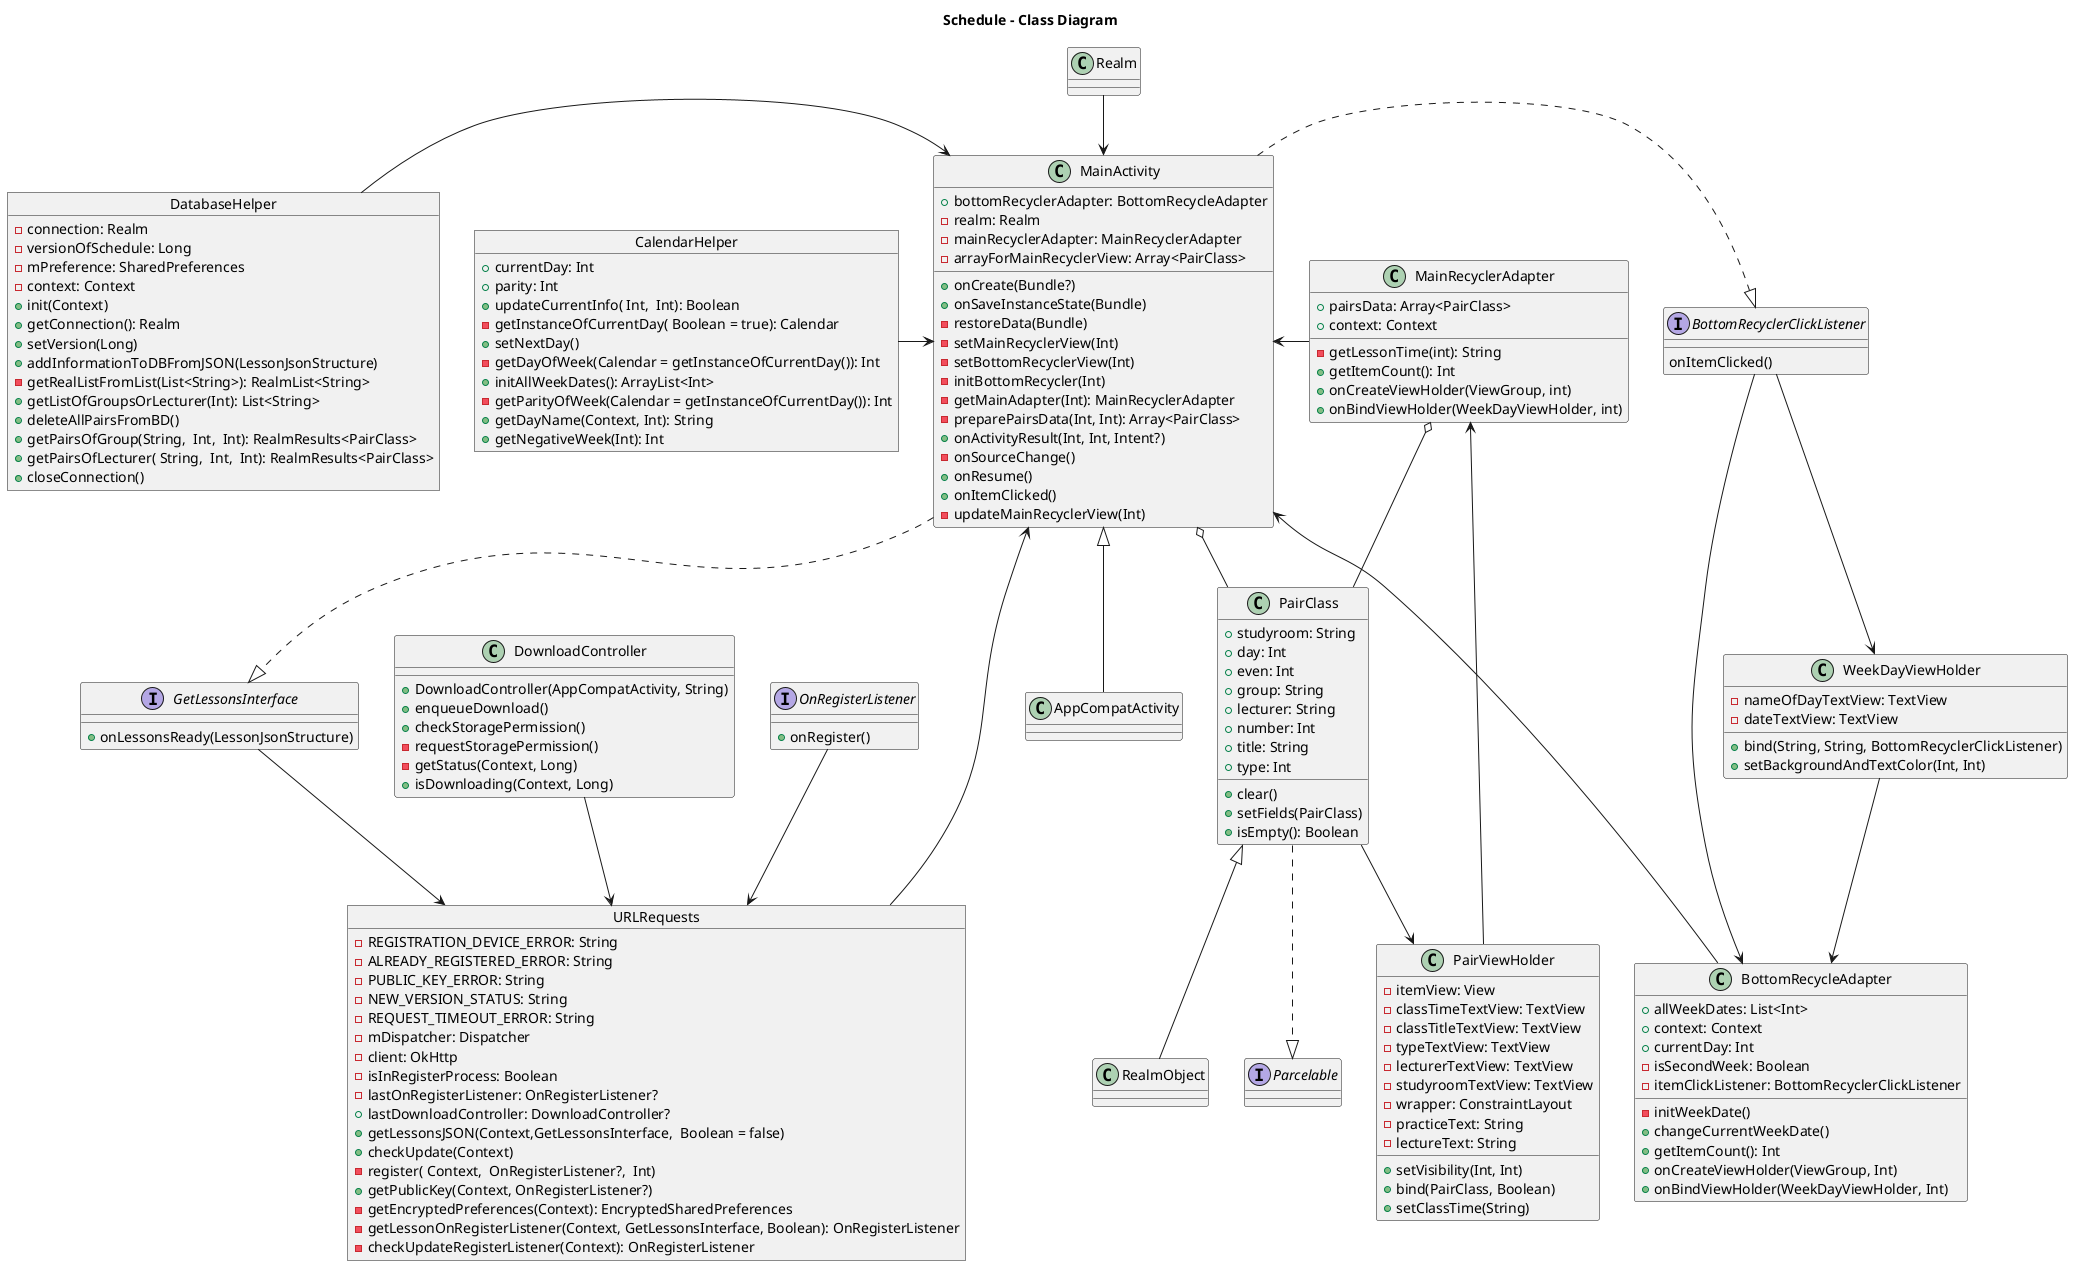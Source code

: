 @startuml

title Schedule - Class Diagram

interface BottomRecyclerClickListener {
    onItemClicked()
}

interface Parcelable

interface GetLessonsInterface {
    +onLessonsReady(LessonJsonStructure)
}

interface OnRegisterListener {
    +onRegister()
}



class AppCompatActivity
class Realm
class WeekDayViewHolder{
    -nameOfDayTextView: TextView
    -dateTextView: TextView
    +bind(String, String, BottomRecyclerClickListener)
    +setBackgroundAndTextColor(Int, Int)
}

class BottomRecycleAdapter {
    + allWeekDates: List<Int>
    + context: Context
    + currentDay: Int
    - isSecondWeek: Boolean
    - itemClickListener: BottomRecyclerClickListener
    - initWeekDate()
    + changeCurrentWeekDate()
    +getItemCount(): Int
    +onCreateViewHolder(ViewGroup, Int)
    +onBindViewHolder(WeekDayViewHolder, Int)
}
WeekDayViewHolder --> BottomRecycleAdapter
BottomRecycleAdapter --> MainActivity

class RealmObject

class PairClass {
    + studyroom: String
    + day: Int
    + even: Int
    + group: String
    + lecturer: String
    + number: Int
    + title: String
    + type: Int
    +clear()
    +setFields(PairClass)
    +isEmpty(): Boolean
}
PairClass ..|> Parcelable
PairClass <|-- RealmObject
MainRecyclerAdapter o-- PairClass
BottomRecyclerClickListener --> WeekDayViewHolder
BottomRecyclerClickListener --> BottomRecycleAdapter

class PairViewHolder {
    -itemView: View
    - classTimeTextView: TextView
    - classTitleTextView: TextView
    - typeTextView: TextView
    - lecturerTextView: TextView
    - studyroomTextView: TextView
    - wrapper: ConstraintLayout
    - practiceText: String
    - lectureText: String
    + setVisibility(Int, Int)
    + bind(PairClass, Boolean)
    + setClassTime(String)
}

PairClass -->  PairViewHolder
PairViewHolder --> MainRecyclerAdapter

class MainRecyclerAdapter {
    +pairsData: Array<PairClass>
    +context: Context
    -getLessonTime(int): String
    +getItemCount(): Int
    +onCreateViewHolder(ViewGroup, int)
    +onBindViewHolder(WeekDayViewHolder, int)
}
MainRecyclerAdapter --left> MainActivity

object DatabaseHelper {
- connection: Realm
- versionOfSchedule: Long
- mPreference: SharedPreferences
- context: Context
+init(Context)
+getConnection(): Realm
+setVersion(Long)
+addInformationToDBFromJSON(LessonJsonStructure)
-getRealListFromList(List<String>): RealmList<String>
+getListOfGroupsOrLecturer(Int): List<String>
+deleteAllPairsFromBD()
+getPairsOfGroup(String,  Int,  Int): RealmResults<PairClass>
+getPairsOfLecturer( String,  Int,  Int): RealmResults<PairClass>
+closeConnection()
}

object CalendarHelper {
    +currentDay: Int
    +parity: Int
    +updateCurrentInfo( Int,  Int): Boolean
    -getInstanceOfCurrentDay( Boolean = true): Calendar
    +setNextDay()
    -getDayOfWeek(Calendar = getInstanceOfCurrentDay()): Int
    +initAllWeekDates(): ArrayList<Int>
    -getParityOfWeek(Calendar = getInstanceOfCurrentDay()): Int
    +getDayName(Context, Int): String
    +getNegativeWeek(Int): Int
}

class DownloadController {
    +DownloadController(AppCompatActivity, String)
    +enqueueDownload()
    +checkStoragePermission()
    -requestStoragePermission()
    -getStatus(Context, Long)
    +isDownloading(Context, Long)
}

object URLRequests {
    - REGISTRATION_DEVICE_ERROR: String
    - ALREADY_REGISTERED_ERROR: String
    - PUBLIC_KEY_ERROR: String
    - NEW_VERSION_STATUS: String
    - REQUEST_TIMEOUT_ERROR: String
    -mDispatcher: Dispatcher
    -client: OkHttp
    -isInRegisterProcess: Boolean
    -lastOnRegisterListener: OnRegisterListener?
    +lastDownloadController: DownloadController?
    +getLessonsJSON(Context,GetLessonsInterface,  Boolean = false)
    +checkUpdate(Context)
    -register( Context,  OnRegisterListener?,  Int)
    +getPublicKey(Context, OnRegisterListener?)
    -getEncryptedPreferences(Context): EncryptedSharedPreferences
    -getLessonOnRegisterListener(Context, GetLessonsInterface, Boolean): OnRegisterListener
    -checkUpdateRegisterListener(Context): OnRegisterListener
}
OnRegisterListener-->URLRequests
GetLessonsInterface-->URLRequests
DownloadController-->URLRequests


class MainActivity{
    + bottomRecyclerAdapter: BottomRecycleAdapter
    - realm: Realm
    - mainRecyclerAdapter: MainRecyclerAdapter
    - arrayForMainRecyclerView: Array<PairClass>
    +onCreate(Bundle?)
    +onSaveInstanceState(Bundle)
    -restoreData(Bundle)
    -setMainRecyclerView(Int)
    -setBottomRecyclerView(Int)
    -initBottomRecycler(Int)
    -getMainAdapter(Int): MainRecyclerAdapter
    -preparePairsData(Int, Int): Array<PairClass>
    +onActivityResult(Int, Int, Intent?)
    -onSourceChange()
    +onResume()
    +onItemClicked()
    -updateMainRecyclerView(Int)
}

MainActivity <|-- AppCompatActivity
MainActivity ..right|> BottomRecyclerClickListener
MainActivity ..|> GetLessonsInterface
Realm --> MainActivity
MainActivity o-- PairClass
CalendarHelper --right> MainActivity
DatabaseHelper --right> MainActivity
URLRequests --left> MainActivity

@enduml
